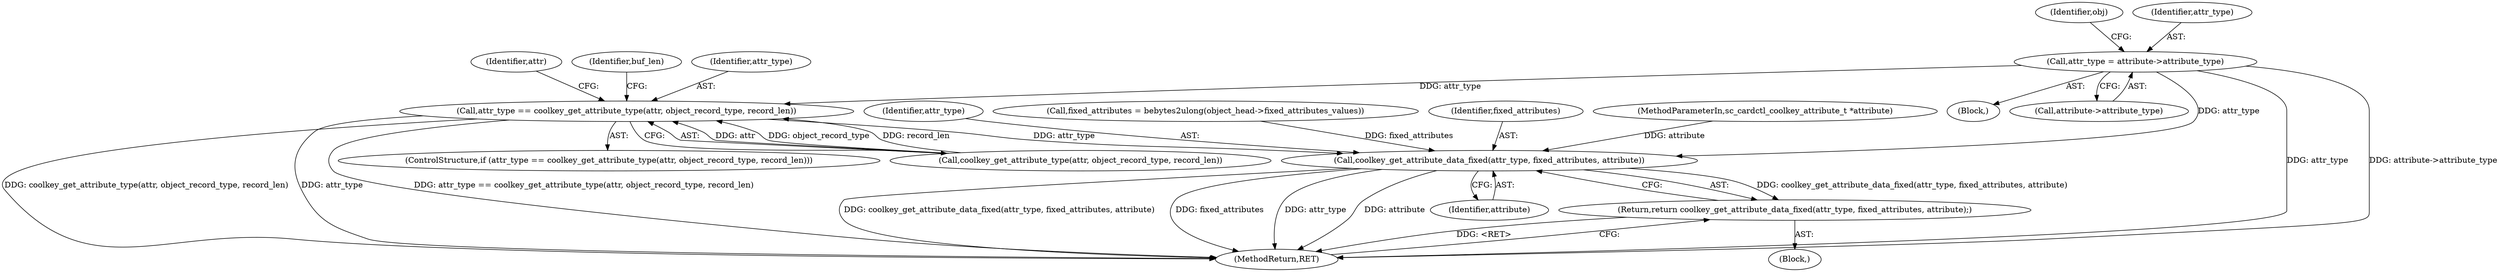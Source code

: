 digraph "0_OpenSC_8fe377e93b4b56060e5bbfb6f3142ceaeca744fa_4@pointer" {
"1000117" [label="(Call,attr_type = attribute->attribute_type)"];
"1000273" [label="(Call,attr_type == coolkey_get_attribute_type(attr, object_record_type, record_len))"];
"1000305" [label="(Call,coolkey_get_attribute_data_fixed(attr_type, fixed_attributes, attribute))"];
"1000304" [label="(Return,return coolkey_get_attribute_data_fixed(attr_type, fixed_attributes, attribute);)"];
"1000296" [label="(Block,)"];
"1000282" [label="(Identifier,attr)"];
"1000114" [label="(Block,)"];
"1000287" [label="(Identifier,buf_len)"];
"1000273" [label="(Call,attr_type == coolkey_get_attribute_type(attr, object_record_type, record_len))"];
"1000304" [label="(Return,return coolkey_get_attribute_data_fixed(attr_type, fixed_attributes, attribute);)"];
"1000308" [label="(Identifier,attribute)"];
"1000306" [label="(Identifier,attr_type)"];
"1000298" [label="(Call,fixed_attributes = bebytes2ulong(object_head->fixed_attributes_values))"];
"1000305" [label="(Call,coolkey_get_attribute_data_fixed(attr_type, fixed_attributes, attribute))"];
"1000272" [label="(ControlStructure,if (attr_type == coolkey_get_attribute_type(attr, object_record_type, record_len)))"];
"1000274" [label="(Identifier,attr_type)"];
"1000275" [label="(Call,coolkey_get_attribute_type(attr, object_record_type, record_len))"];
"1000311" [label="(MethodReturn,RET)"];
"1000307" [label="(Identifier,fixed_attributes)"];
"1000113" [label="(MethodParameterIn,sc_cardctl_coolkey_attribute_t *attribute)"];
"1000124" [label="(Identifier,obj)"];
"1000118" [label="(Identifier,attr_type)"];
"1000119" [label="(Call,attribute->attribute_type)"];
"1000117" [label="(Call,attr_type = attribute->attribute_type)"];
"1000117" -> "1000114"  [label="AST: "];
"1000117" -> "1000119"  [label="CFG: "];
"1000118" -> "1000117"  [label="AST: "];
"1000119" -> "1000117"  [label="AST: "];
"1000124" -> "1000117"  [label="CFG: "];
"1000117" -> "1000311"  [label="DDG: attr_type"];
"1000117" -> "1000311"  [label="DDG: attribute->attribute_type"];
"1000117" -> "1000273"  [label="DDG: attr_type"];
"1000117" -> "1000305"  [label="DDG: attr_type"];
"1000273" -> "1000272"  [label="AST: "];
"1000273" -> "1000275"  [label="CFG: "];
"1000274" -> "1000273"  [label="AST: "];
"1000275" -> "1000273"  [label="AST: "];
"1000282" -> "1000273"  [label="CFG: "];
"1000287" -> "1000273"  [label="CFG: "];
"1000273" -> "1000311"  [label="DDG: coolkey_get_attribute_type(attr, object_record_type, record_len)"];
"1000273" -> "1000311"  [label="DDG: attr_type"];
"1000273" -> "1000311"  [label="DDG: attr_type == coolkey_get_attribute_type(attr, object_record_type, record_len)"];
"1000275" -> "1000273"  [label="DDG: attr"];
"1000275" -> "1000273"  [label="DDG: object_record_type"];
"1000275" -> "1000273"  [label="DDG: record_len"];
"1000273" -> "1000305"  [label="DDG: attr_type"];
"1000305" -> "1000304"  [label="AST: "];
"1000305" -> "1000308"  [label="CFG: "];
"1000306" -> "1000305"  [label="AST: "];
"1000307" -> "1000305"  [label="AST: "];
"1000308" -> "1000305"  [label="AST: "];
"1000304" -> "1000305"  [label="CFG: "];
"1000305" -> "1000311"  [label="DDG: coolkey_get_attribute_data_fixed(attr_type, fixed_attributes, attribute)"];
"1000305" -> "1000311"  [label="DDG: fixed_attributes"];
"1000305" -> "1000311"  [label="DDG: attr_type"];
"1000305" -> "1000311"  [label="DDG: attribute"];
"1000305" -> "1000304"  [label="DDG: coolkey_get_attribute_data_fixed(attr_type, fixed_attributes, attribute)"];
"1000298" -> "1000305"  [label="DDG: fixed_attributes"];
"1000113" -> "1000305"  [label="DDG: attribute"];
"1000304" -> "1000296"  [label="AST: "];
"1000311" -> "1000304"  [label="CFG: "];
"1000304" -> "1000311"  [label="DDG: <RET>"];
}
